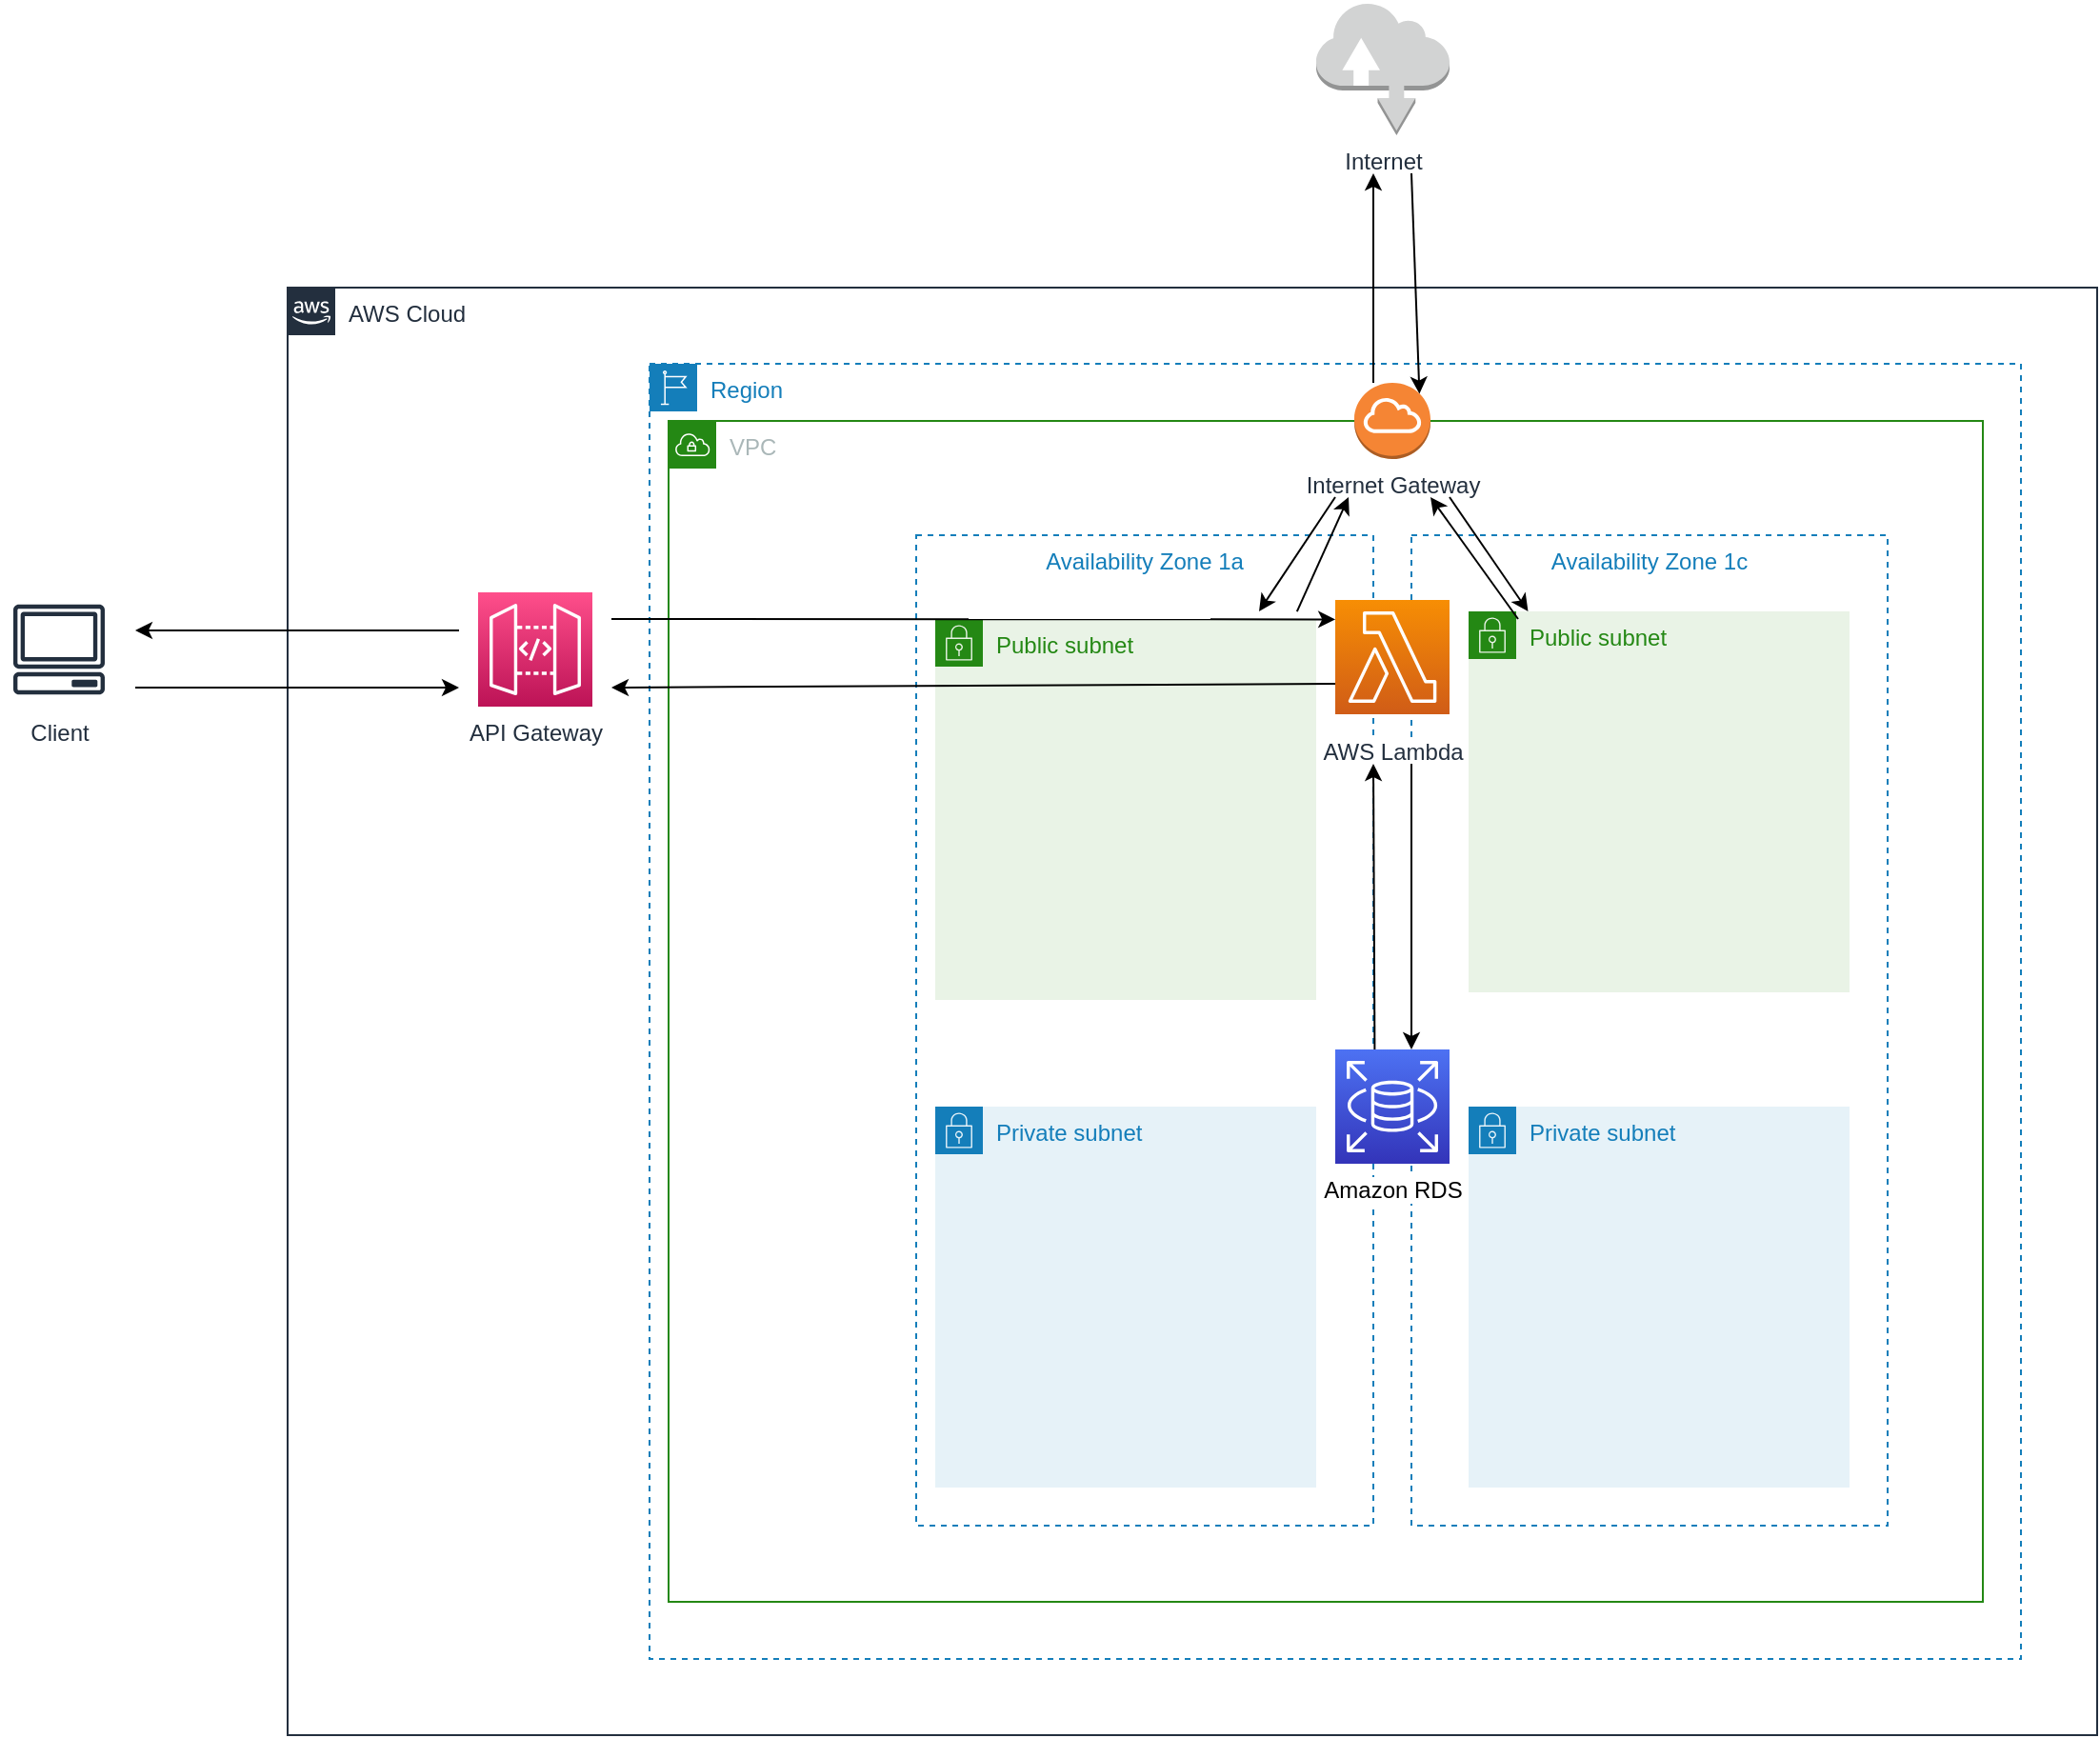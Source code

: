 <mxfile version="21.6.5" type="device">
  <diagram id="Ht1M8jgEwFfnCIfOTk4-" name="Page-1">
    <mxGraphModel dx="3243" dy="1834" grid="1" gridSize="10" guides="1" tooltips="1" connect="1" arrows="1" fold="1" page="1" pageScale="1" pageWidth="1169" pageHeight="827" math="0" shadow="0">
      <root>
        <mxCell id="0" />
        <mxCell id="1" parent="0" />
        <mxCell id="ci-itc-efS0w71C5WIt4-25" value="VPC" style="points=[[0,0],[0.25,0],[0.5,0],[0.75,0],[1,0],[1,0.25],[1,0.5],[1,0.75],[1,1],[0.75,1],[0.5,1],[0.25,1],[0,1],[0,0.75],[0,0.5],[0,0.25]];outlineConnect=0;gradientColor=none;html=1;whiteSpace=wrap;fontSize=12;fontStyle=0;container=1;pointerEvents=0;collapsible=0;recursiveResize=0;shape=mxgraph.aws4.group;grIcon=mxgraph.aws4.group_vpc;strokeColor=#248814;fillColor=none;verticalAlign=top;align=left;spacingLeft=30;fontColor=#AAB7B8;dashed=0;sketch=0;fontFamily=Helvetica;" vertex="1" parent="1">
          <mxGeometry x="100" y="70" width="690" height="620" as="geometry" />
        </mxCell>
        <mxCell id="ci-itc-efS0w71C5WIt4-28" value="Internet Gateway" style="outlineConnect=0;dashed=0;verticalLabelPosition=bottom;verticalAlign=top;align=center;html=1;shape=mxgraph.aws3.internet_gateway;fillColor=#F58534;gradientColor=none;sketch=0;strokeColor=#ffffff;fontFamily=Helvetica;fontSize=12;fontColor=#232F3E;" vertex="1" parent="ci-itc-efS0w71C5WIt4-25">
          <mxGeometry x="360" y="-20" width="40" height="40" as="geometry" />
        </mxCell>
        <mxCell id="UEzPUAAOIrF-is8g5C7q-74" value="AWS Cloud" style="points=[[0,0],[0.25,0],[0.5,0],[0.75,0],[1,0],[1,0.25],[1,0.5],[1,0.75],[1,1],[0.75,1],[0.5,1],[0.25,1],[0,1],[0,0.75],[0,0.5],[0,0.25]];outlineConnect=0;gradientColor=none;html=1;whiteSpace=wrap;fontSize=12;fontStyle=0;shape=mxgraph.aws4.group;grIcon=mxgraph.aws4.group_aws_cloud_alt;strokeColor=#232F3E;fillColor=none;verticalAlign=top;align=left;spacingLeft=30;fontColor=#232F3E;dashed=0;labelBackgroundColor=#ffffff;container=1;pointerEvents=0;collapsible=0;recursiveResize=0;movable=1;resizable=1;rotatable=1;deletable=1;editable=1;locked=0;connectable=1;" parent="1" vertex="1">
          <mxGeometry x="-100" width="950" height="760" as="geometry" />
        </mxCell>
        <mxCell id="ci-itc-efS0w71C5WIt4-26" value="API Gateway" style="sketch=0;points=[[0,0,0],[0.25,0,0],[0.5,0,0],[0.75,0,0],[1,0,0],[0,1,0],[0.25,1,0],[0.5,1,0],[0.75,1,0],[1,1,0],[0,0.25,0],[0,0.5,0],[0,0.75,0],[1,0.25,0],[1,0.5,0],[1,0.75,0]];outlineConnect=0;fontColor=#232F3E;gradientColor=#FF4F8B;gradientDirection=north;fillColor=#BC1356;strokeColor=#ffffff;dashed=0;verticalLabelPosition=bottom;verticalAlign=top;align=center;html=1;fontSize=12;fontStyle=0;aspect=fixed;shape=mxgraph.aws4.resourceIcon;resIcon=mxgraph.aws4.api_gateway;fontFamily=Helvetica;" vertex="1" parent="UEzPUAAOIrF-is8g5C7q-74">
          <mxGeometry x="100" y="160" width="60" height="60" as="geometry" />
        </mxCell>
        <mxCell id="ci-itc-efS0w71C5WIt4-51" value="" style="endArrow=classic;html=1;rounded=0;fontFamily=Helvetica;fontSize=12;fontColor=#232F3E;" edge="1" parent="UEzPUAAOIrF-is8g5C7q-74">
          <mxGeometry width="50" height="50" relative="1" as="geometry">
            <mxPoint x="-80" y="210" as="sourcePoint" />
            <mxPoint x="90" y="210" as="targetPoint" />
          </mxGeometry>
        </mxCell>
        <mxCell id="ci-itc-efS0w71C5WIt4-29" value="Internet" style="outlineConnect=0;dashed=0;verticalLabelPosition=bottom;verticalAlign=top;align=center;html=1;shape=mxgraph.aws3.internet;fillColor=#D2D3D3;gradientColor=none;sketch=0;strokeColor=#ffffff;fontFamily=Helvetica;fontSize=12;fontColor=#232F3E;" vertex="1" parent="1">
          <mxGeometry x="440" y="-150" width="70" height="70" as="geometry" />
        </mxCell>
        <mxCell id="ci-itc-efS0w71C5WIt4-36" value="Client" style="sketch=0;outlineConnect=0;fontColor=#232F3E;gradientColor=none;strokeColor=#232F3E;fillColor=#ffffff;dashed=0;verticalLabelPosition=bottom;verticalAlign=top;align=center;html=1;fontSize=12;fontStyle=0;aspect=fixed;shape=mxgraph.aws4.resourceIcon;resIcon=mxgraph.aws4.client;fontFamily=Helvetica;" vertex="1" parent="1">
          <mxGeometry x="-250" y="160" width="60" height="60" as="geometry" />
        </mxCell>
        <mxCell id="ci-itc-efS0w71C5WIt4-21" value="Region" style="points=[[0,0],[0.25,0],[0.5,0],[0.75,0],[1,0],[1,0.25],[1,0.5],[1,0.75],[1,1],[0.75,1],[0.5,1],[0.25,1],[0,1],[0,0.75],[0,0.5],[0,0.25]];outlineConnect=0;gradientColor=none;html=1;whiteSpace=wrap;fontSize=12;fontStyle=0;container=1;pointerEvents=0;collapsible=0;recursiveResize=0;shape=mxgraph.aws4.group;grIcon=mxgraph.aws4.group_region;strokeColor=#147EBA;fillColor=none;verticalAlign=top;align=left;spacingLeft=30;fontColor=#147EBA;dashed=1;sketch=0;fontFamily=Helvetica;" vertex="1" parent="1">
          <mxGeometry x="90" y="40" width="720" height="680" as="geometry" />
        </mxCell>
        <mxCell id="ci-itc-efS0w71C5WIt4-16" value="Availability Zone 1a" style="fillColor=none;strokeColor=#147EBA;dashed=1;verticalAlign=top;fontStyle=0;fontColor=#147EBA;whiteSpace=wrap;html=1;sketch=0;fontFamily=Helvetica;fontSize=12;movable=1;resizable=1;rotatable=1;deletable=1;editable=1;locked=0;connectable=1;" vertex="1" parent="ci-itc-efS0w71C5WIt4-21">
          <mxGeometry x="140" y="90" width="240" height="520" as="geometry" />
        </mxCell>
        <mxCell id="ci-itc-efS0w71C5WIt4-10" value="Availability Zone 1c" style="fillColor=none;strokeColor=#147EBA;dashed=1;verticalAlign=top;fontStyle=0;fontColor=#147EBA;whiteSpace=wrap;html=1;sketch=0;fontFamily=Helvetica;fontSize=12;container=0;movable=1;resizable=1;rotatable=1;deletable=1;editable=1;locked=0;connectable=1;" vertex="1" parent="ci-itc-efS0w71C5WIt4-21">
          <mxGeometry x="400" y="90" width="250" height="520" as="geometry" />
        </mxCell>
        <mxCell id="ci-itc-efS0w71C5WIt4-24" style="edgeStyle=orthogonalEdgeStyle;rounded=0;orthogonalLoop=1;jettySize=auto;html=1;exitX=0.5;exitY=1;exitDx=0;exitDy=0;fontFamily=Helvetica;fontSize=12;fontColor=#232F3E;" edge="1" parent="ci-itc-efS0w71C5WIt4-21" source="ci-itc-efS0w71C5WIt4-10" target="ci-itc-efS0w71C5WIt4-10">
          <mxGeometry relative="1" as="geometry" />
        </mxCell>
        <mxCell id="ci-itc-efS0w71C5WIt4-17" value="Public subnet" style="points=[[0,0],[0.25,0],[0.5,0],[0.75,0],[1,0],[1,0.25],[1,0.5],[1,0.75],[1,1],[0.75,1],[0.5,1],[0.25,1],[0,1],[0,0.75],[0,0.5],[0,0.25]];outlineConnect=0;gradientColor=none;html=1;whiteSpace=wrap;fontSize=12;fontStyle=0;container=1;pointerEvents=0;collapsible=0;recursiveResize=0;shape=mxgraph.aws4.group;grIcon=mxgraph.aws4.group_security_group;grStroke=0;strokeColor=#248814;fillColor=#E9F3E6;verticalAlign=top;align=left;spacingLeft=30;fontColor=#248814;dashed=0;sketch=0;fontFamily=Helvetica;" vertex="1" parent="ci-itc-efS0w71C5WIt4-21">
          <mxGeometry x="430" y="130" width="200" height="200" as="geometry" />
        </mxCell>
        <mxCell id="ci-itc-efS0w71C5WIt4-20" value="Private subnet" style="points=[[0,0],[0.25,0],[0.5,0],[0.75,0],[1,0],[1,0.25],[1,0.5],[1,0.75],[1,1],[0.75,1],[0.5,1],[0.25,1],[0,1],[0,0.75],[0,0.5],[0,0.25]];outlineConnect=0;gradientColor=none;html=1;whiteSpace=wrap;fontSize=12;fontStyle=0;container=1;pointerEvents=0;collapsible=0;recursiveResize=0;shape=mxgraph.aws4.group;grIcon=mxgraph.aws4.group_security_group;grStroke=0;strokeColor=#147EBA;fillColor=#E6F2F8;verticalAlign=top;align=left;spacingLeft=30;fontColor=#147EBA;dashed=0;sketch=0;fontFamily=Helvetica;" vertex="1" parent="ci-itc-efS0w71C5WIt4-21">
          <mxGeometry x="430" y="390" width="200" height="200" as="geometry" />
        </mxCell>
        <mxCell id="UEzPUAAOIrF-is8g5C7q-85" value="AWS Lambda" style="outlineConnect=0;fontColor=#232F3E;gradientColor=#F78E04;gradientDirection=north;fillColor=#D05C17;strokeColor=#ffffff;dashed=0;verticalLabelPosition=bottom;verticalAlign=top;align=center;html=1;fontSize=12;fontStyle=0;aspect=fixed;shape=mxgraph.aws4.resourceIcon;resIcon=mxgraph.aws4.lambda;labelBackgroundColor=#ffffff;spacingTop=6;" parent="ci-itc-efS0w71C5WIt4-21" vertex="1">
          <mxGeometry x="360" y="124" width="60" height="60" as="geometry" />
        </mxCell>
        <mxCell id="ci-itc-efS0w71C5WIt4-43" value="" style="endArrow=classic;html=1;rounded=0;fontFamily=Helvetica;fontSize=12;fontColor=#232F3E;entryX=0.5;entryY=0;entryDx=0;entryDy=0;entryPerimeter=0;" edge="1" parent="ci-itc-efS0w71C5WIt4-21">
          <mxGeometry width="50" height="50" relative="1" as="geometry">
            <mxPoint x="400" y="210" as="sourcePoint" />
            <mxPoint x="400" y="360" as="targetPoint" />
            <Array as="points">
              <mxPoint x="400" y="290" />
            </Array>
          </mxGeometry>
        </mxCell>
        <mxCell id="ci-itc-efS0w71C5WIt4-44" value="" style="endArrow=classic;html=1;rounded=0;fontFamily=Helvetica;fontSize=12;fontColor=#232F3E;exitX=1.003;exitY=0.525;exitDx=0;exitDy=0;exitPerimeter=0;" edge="1" parent="ci-itc-efS0w71C5WIt4-21" source="ci-itc-efS0w71C5WIt4-16">
          <mxGeometry width="50" height="50" relative="1" as="geometry">
            <mxPoint x="380" y="340" as="sourcePoint" />
            <mxPoint x="380" y="210" as="targetPoint" />
          </mxGeometry>
        </mxCell>
        <object label="Amazon RDS" id="ci-itc-efS0w71C5WIt4-1">
          <mxCell style="sketch=0;points=[[0,0,0],[0.25,0,0],[0.5,0,0],[0.75,0,0],[1,0,0],[0,1,0],[0.25,1,0],[0.5,1,0],[0.75,1,0],[1,1,0],[0,0.25,0],[0,0.5,0],[0,0.75,0],[1,0.25,0],[1,0.5,0],[1,0.75,0]];outlineConnect=0;fontColor=#000000;gradientColor=#4D72F3;gradientDirection=north;fillColor=#3334B9;strokeColor=#ffffff;dashed=0;verticalLabelPosition=bottom;verticalAlign=top;align=center;html=1;fontSize=12;fontStyle=0;aspect=fixed;shape=mxgraph.aws4.resourceIcon;resIcon=mxgraph.aws4.rds;labelBackgroundColor=default;" vertex="1" parent="ci-itc-efS0w71C5WIt4-21">
            <mxGeometry x="360" y="360" width="60" height="60" as="geometry" />
          </mxCell>
        </object>
        <mxCell id="ci-itc-efS0w71C5WIt4-47" style="edgeStyle=orthogonalEdgeStyle;rounded=0;orthogonalLoop=1;jettySize=auto;html=1;exitX=0.5;exitY=1;exitDx=0;exitDy=0;fontFamily=Helvetica;fontSize=12;fontColor=#232F3E;" edge="1" parent="ci-itc-efS0w71C5WIt4-21" source="ci-itc-efS0w71C5WIt4-16" target="ci-itc-efS0w71C5WIt4-16">
          <mxGeometry relative="1" as="geometry" />
        </mxCell>
        <mxCell id="ci-itc-efS0w71C5WIt4-12" value="Public subnet" style="points=[[0,0],[0.25,0],[0.5,0],[0.75,0],[1,0],[1,0.25],[1,0.5],[1,0.75],[1,1],[0.75,1],[0.5,1],[0.25,1],[0,1],[0,0.75],[0,0.5],[0,0.25]];outlineConnect=0;gradientColor=none;html=1;whiteSpace=wrap;fontSize=12;fontStyle=0;container=1;pointerEvents=0;collapsible=0;recursiveResize=0;shape=mxgraph.aws4.group;grIcon=mxgraph.aws4.group_security_group;grStroke=0;strokeColor=#248814;fillColor=#E9F3E6;verticalAlign=top;align=left;spacingLeft=30;fontColor=#248814;dashed=0;sketch=0;fontFamily=Helvetica;" vertex="1" parent="ci-itc-efS0w71C5WIt4-21">
          <mxGeometry x="150" y="134" width="200" height="200" as="geometry" />
        </mxCell>
        <mxCell id="ci-itc-efS0w71C5WIt4-19" value="Private subnet" style="points=[[0,0],[0.25,0],[0.5,0],[0.75,0],[1,0],[1,0.25],[1,0.5],[1,0.75],[1,1],[0.75,1],[0.5,1],[0.25,1],[0,1],[0,0.75],[0,0.5],[0,0.25]];outlineConnect=0;gradientColor=none;html=1;whiteSpace=wrap;fontSize=12;fontStyle=0;container=1;pointerEvents=0;collapsible=0;recursiveResize=0;shape=mxgraph.aws4.group;grIcon=mxgraph.aws4.group_security_group;grStroke=0;strokeColor=#147EBA;fillColor=#E6F2F8;verticalAlign=top;align=left;spacingLeft=30;fontColor=#147EBA;dashed=0;sketch=0;fontFamily=Helvetica;" vertex="1" parent="ci-itc-efS0w71C5WIt4-21">
          <mxGeometry x="150" y="390" width="200" height="200" as="geometry" />
        </mxCell>
        <mxCell id="ci-itc-efS0w71C5WIt4-52" value="" style="endArrow=classic;html=1;rounded=0;fontFamily=Helvetica;fontSize=12;fontColor=#232F3E;entryX=0.917;entryY=0.085;entryDx=0;entryDy=0;entryPerimeter=0;" edge="1" parent="ci-itc-efS0w71C5WIt4-21" target="ci-itc-efS0w71C5WIt4-16">
          <mxGeometry width="50" height="50" relative="1" as="geometry">
            <mxPoint x="-20" y="134" as="sourcePoint" />
            <mxPoint x="250" y="134" as="targetPoint" />
          </mxGeometry>
        </mxCell>
        <mxCell id="ci-itc-efS0w71C5WIt4-54" value="" style="endArrow=classic;html=1;rounded=0;fontFamily=Helvetica;fontSize=12;fontColor=#232F3E;exitX=0;exitY=0.733;exitDx=0;exitDy=0;exitPerimeter=0;" edge="1" parent="ci-itc-efS0w71C5WIt4-21" source="UEzPUAAOIrF-is8g5C7q-85">
          <mxGeometry width="50" height="50" relative="1" as="geometry">
            <mxPoint x="220" y="170" as="sourcePoint" />
            <mxPoint x="-20" y="169.997" as="targetPoint" />
          </mxGeometry>
        </mxCell>
        <mxCell id="ci-itc-efS0w71C5WIt4-59" value="" style="endArrow=classic;html=1;rounded=0;fontFamily=Helvetica;fontSize=12;fontColor=#232F3E;" edge="1" parent="ci-itc-efS0w71C5WIt4-21">
          <mxGeometry width="50" height="50" relative="1" as="geometry">
            <mxPoint x="456" y="134" as="sourcePoint" />
            <mxPoint x="410" y="70" as="targetPoint" />
          </mxGeometry>
        </mxCell>
        <mxCell id="ci-itc-efS0w71C5WIt4-60" value="" style="endArrow=classic;html=1;rounded=0;fontFamily=Helvetica;fontSize=12;fontColor=#232F3E;exitX=0.833;exitY=0.077;exitDx=0;exitDy=0;exitPerimeter=0;" edge="1" parent="ci-itc-efS0w71C5WIt4-21" source="ci-itc-efS0w71C5WIt4-16">
          <mxGeometry width="50" height="50" relative="1" as="geometry">
            <mxPoint x="413" y="124" as="sourcePoint" />
            <mxPoint x="367" y="70" as="targetPoint" />
          </mxGeometry>
        </mxCell>
        <mxCell id="ci-itc-efS0w71C5WIt4-56" value="" style="endArrow=classic;html=1;rounded=0;fontFamily=Helvetica;fontSize=12;fontColor=#232F3E;" edge="1" parent="1">
          <mxGeometry width="50" height="50" relative="1" as="geometry">
            <mxPoint x="450" y="110" as="sourcePoint" />
            <mxPoint x="410" y="170" as="targetPoint" />
          </mxGeometry>
        </mxCell>
        <mxCell id="ci-itc-efS0w71C5WIt4-55" value="" style="endArrow=classic;html=1;rounded=0;fontFamily=Helvetica;fontSize=12;fontColor=#232F3E;" edge="1" parent="1" target="ci-itc-efS0w71C5WIt4-17">
          <mxGeometry width="50" height="50" relative="1" as="geometry">
            <mxPoint x="510" y="110" as="sourcePoint" />
            <mxPoint x="530" y="150" as="targetPoint" />
          </mxGeometry>
        </mxCell>
        <mxCell id="ci-itc-efS0w71C5WIt4-53" value="" style="endArrow=classic;html=1;rounded=0;fontFamily=Helvetica;fontSize=12;fontColor=#232F3E;" edge="1" parent="1">
          <mxGeometry width="50" height="50" relative="1" as="geometry">
            <mxPoint x="-10" y="180" as="sourcePoint" />
            <mxPoint x="-180" y="179.997" as="targetPoint" />
          </mxGeometry>
        </mxCell>
        <mxCell id="ci-itc-efS0w71C5WIt4-58" value="" style="endArrow=classic;html=1;rounded=0;fontFamily=Helvetica;fontSize=12;fontColor=#232F3E;entryX=0.855;entryY=0.145;entryDx=0;entryDy=0;entryPerimeter=0;" edge="1" parent="1" target="ci-itc-efS0w71C5WIt4-28">
          <mxGeometry width="50" height="50" relative="1" as="geometry">
            <mxPoint x="490" y="-60" as="sourcePoint" />
            <mxPoint x="490" y="-40" as="targetPoint" />
          </mxGeometry>
        </mxCell>
        <mxCell id="ci-itc-efS0w71C5WIt4-57" value="" style="endArrow=classic;html=1;rounded=0;fontFamily=Helvetica;fontSize=12;fontColor=#232F3E;" edge="1" parent="1">
          <mxGeometry width="50" height="50" relative="1" as="geometry">
            <mxPoint x="470" y="50" as="sourcePoint" />
            <mxPoint x="470" y="-60" as="targetPoint" />
          </mxGeometry>
        </mxCell>
      </root>
    </mxGraphModel>
  </diagram>
</mxfile>
